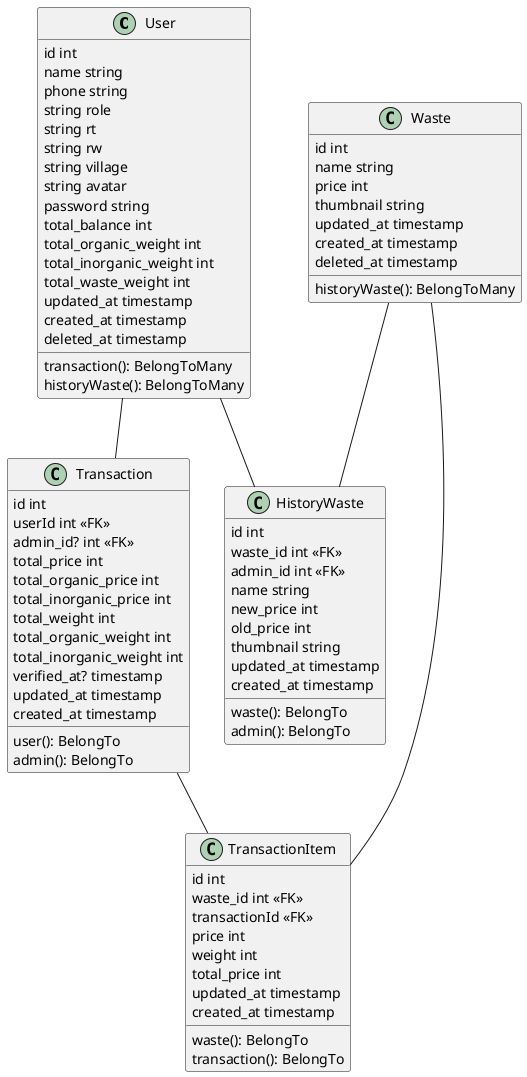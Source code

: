 @startuml "Class Diagram"
class User { 
    id int
    name string
    phone string
    string role
    string rt
    string rw
    string village
    string avatar
    password string
    total_balance int
    total_organic_weight int
    total_inorganic_weight int
    total_waste_weight int
    updated_at timestamp
    created_at timestamp
    deleted_at timestamp

    transaction(): BelongToMany
    historyWaste(): BelongToMany
}  

class Waste{ 
    id int
    name string
    price int
    thumbnail string    
    updated_at timestamp
    created_at timestamp
    deleted_at timestamp

    historyWaste(): BelongToMany
}  

class HistoryWaste { 
    id int
    waste_id int <<FK>>
    admin_id int <<FK>>
    name string
    new_price int
    old_price int
    thumbnail string
    updated_at timestamp
    created_at timestamp

    waste(): BelongTo
    admin(): BelongTo
}  

class Transaction { 
    id int
    userId int <<FK>>
    admin_id? int <<FK>>
    total_price int
    total_organic_price int
    total_inorganic_price int
    total_weight int
    total_organic_weight int
    total_inorganic_weight int
    verified_at? timestamp
    updated_at timestamp
    created_at timestamp

    user(): BelongTo
    admin(): BelongTo
}

class TransactionItem { 
    id int
    waste_id int <<FK>>
    transactionId <<FK>>
    price int
    weight int
    total_price int
    updated_at timestamp
    created_at timestamp

    waste(): BelongTo
    transaction(): BelongTo
}    

User -- Transaction 
User -- HistoryWaste

Waste -- HistoryWaste
Waste -- TransactionItem

Transaction -- TransactionItem
@enduml